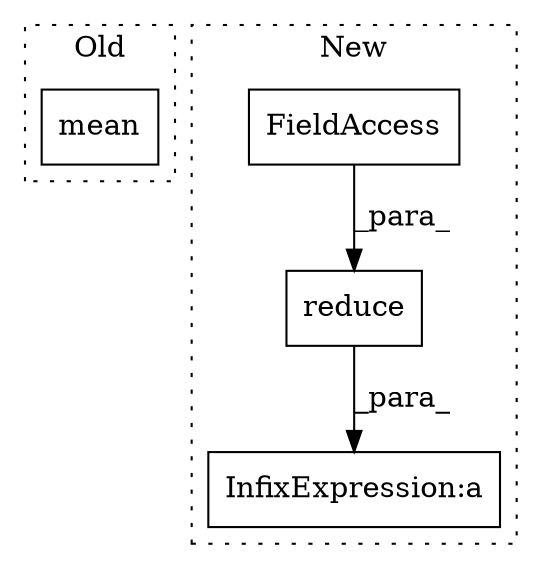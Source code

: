 digraph G {
subgraph cluster0 {
1 [label="mean" a="32" s="1996,2015" l="5,1" shape="box"];
label = "Old";
style="dotted";
}
subgraph cluster1 {
2 [label="reduce" a="32" s="2544,2574" l="7,1" shape="box"];
3 [label="InfixExpression:a" a="27" s="2833" l="3" shape="box"];
4 [label="FieldAccess" a="22" s="2568" l="6" shape="box"];
label = "New";
style="dotted";
}
2 -> 3 [label="_para_"];
4 -> 2 [label="_para_"];
}